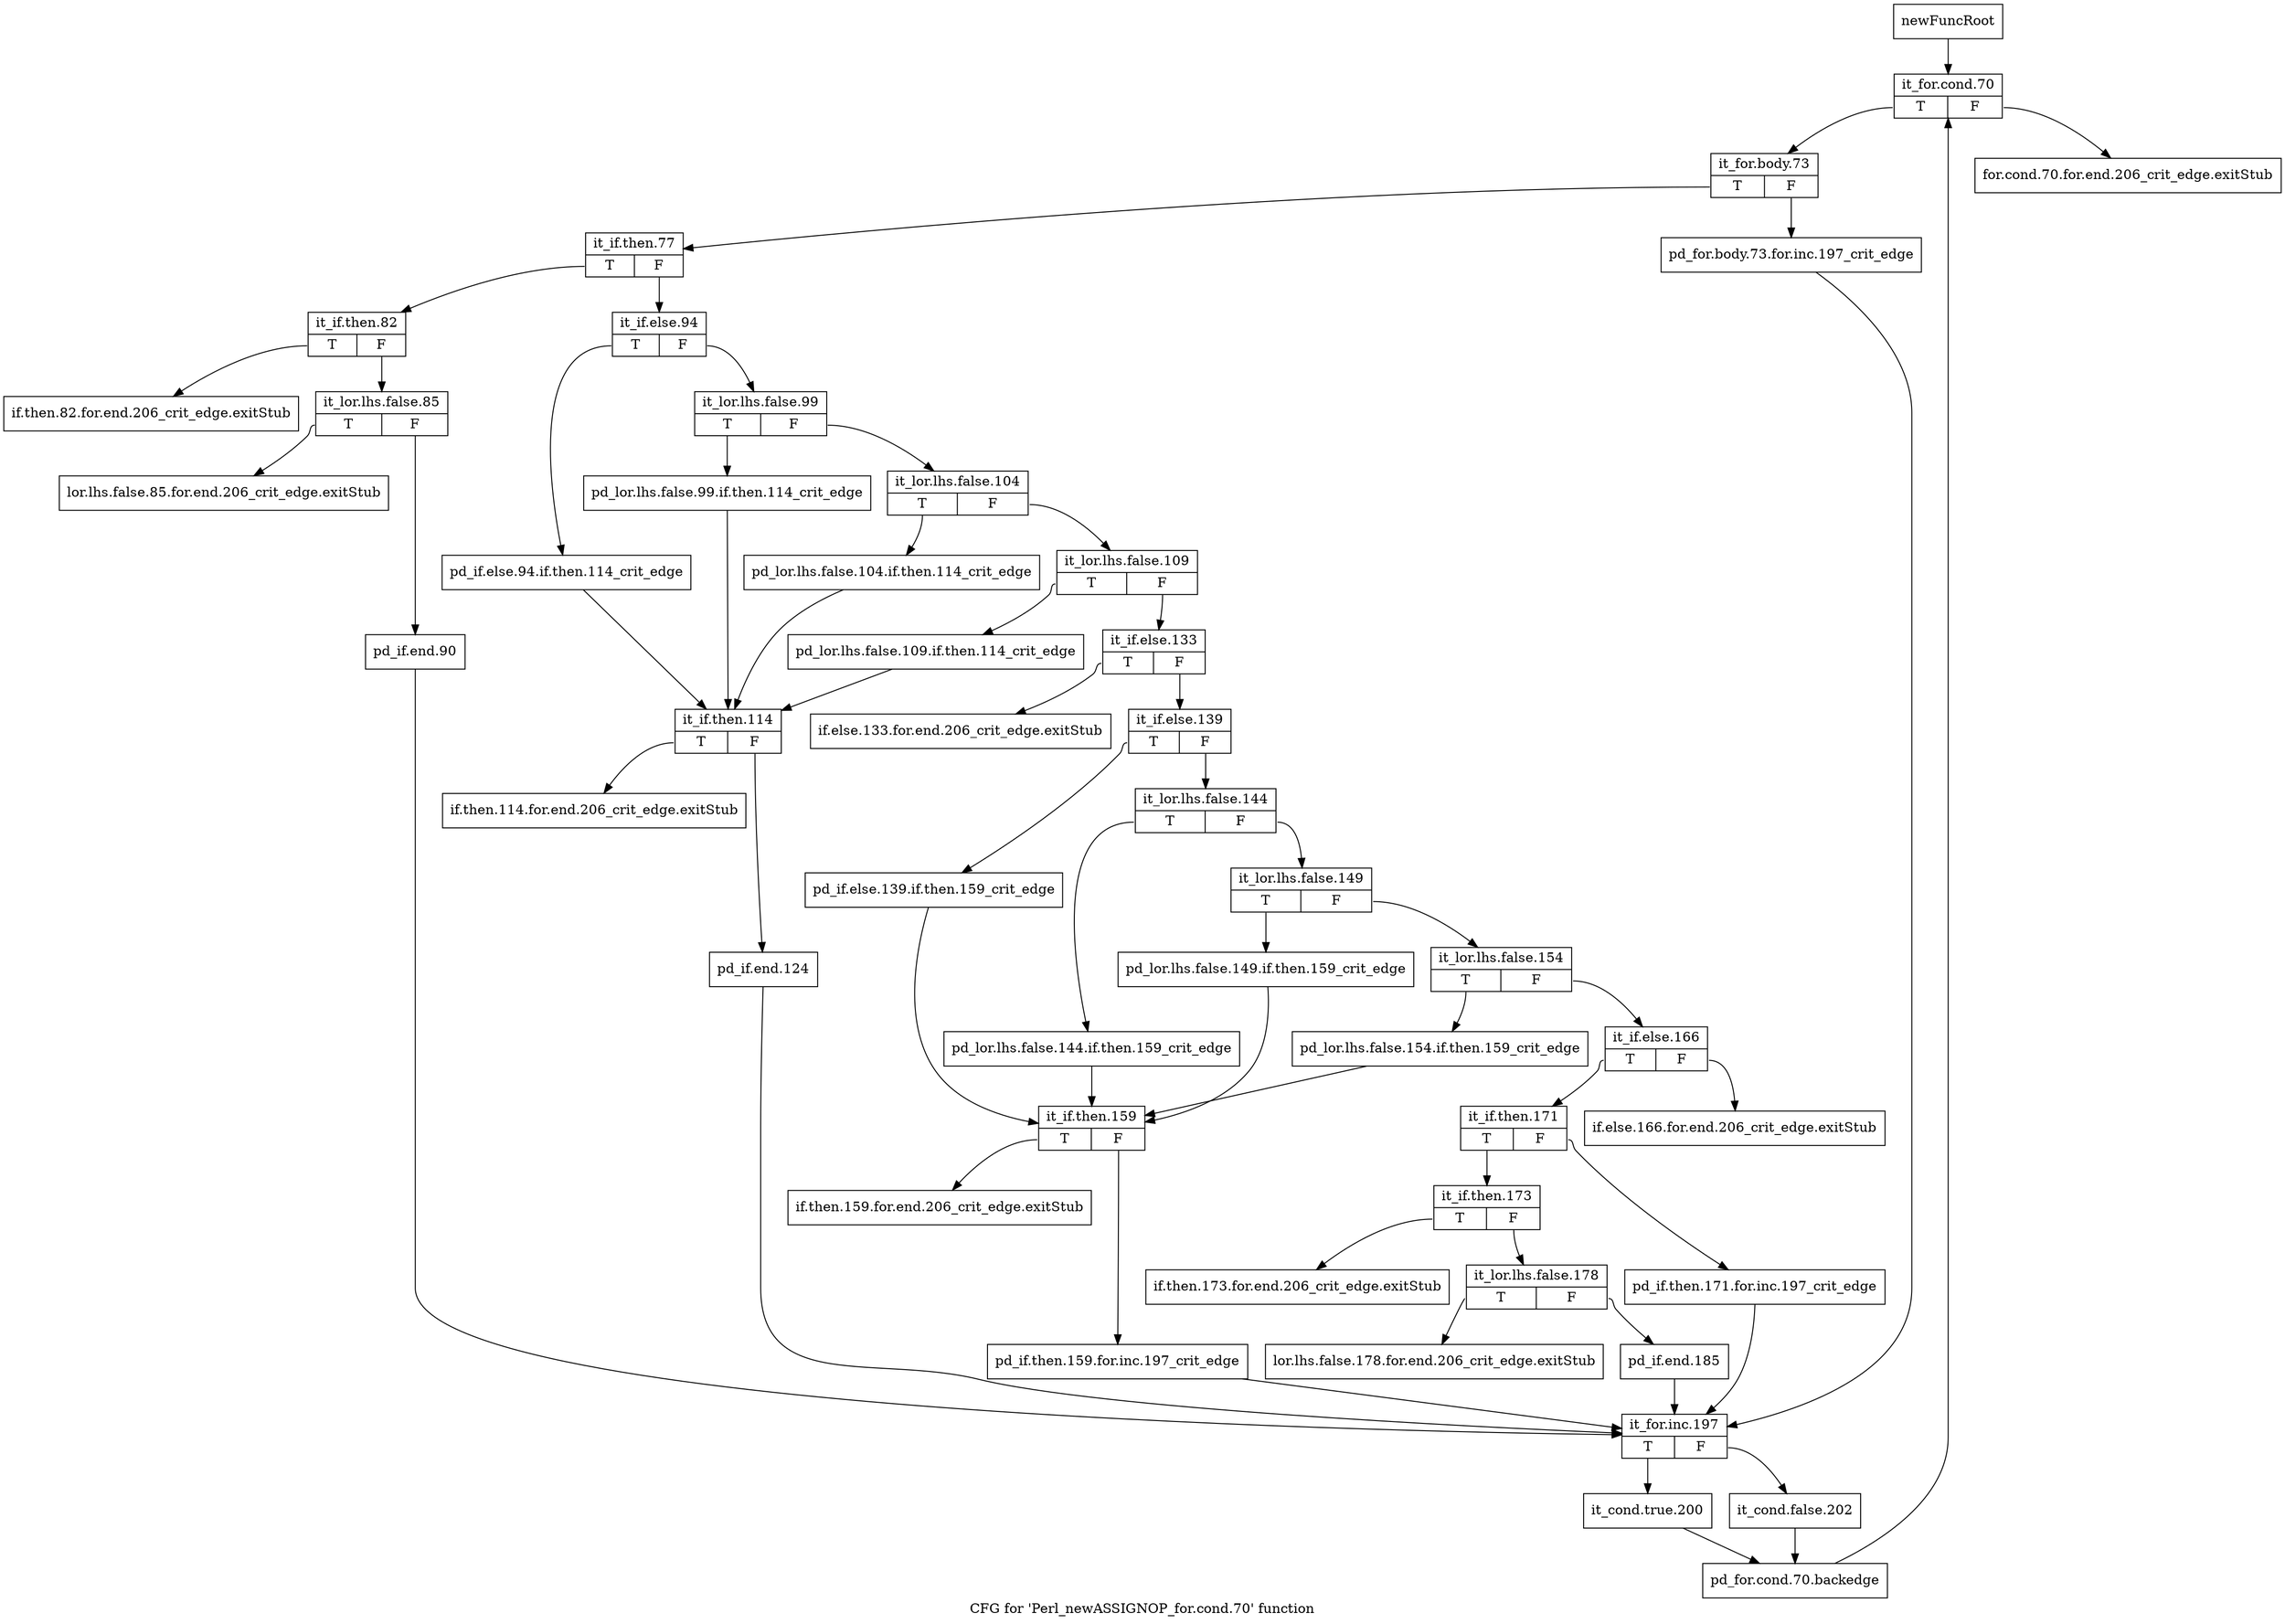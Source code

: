 digraph "CFG for 'Perl_newASSIGNOP_for.cond.70' function" {
	label="CFG for 'Perl_newASSIGNOP_for.cond.70' function";

	Node0x4c49120 [shape=record,label="{newFuncRoot}"];
	Node0x4c49120 -> Node0x4c49440;
	Node0x4c49170 [shape=record,label="{for.cond.70.for.end.206_crit_edge.exitStub}"];
	Node0x4c491c0 [shape=record,label="{if.else.133.for.end.206_crit_edge.exitStub}"];
	Node0x4c49210 [shape=record,label="{if.else.166.for.end.206_crit_edge.exitStub}"];
	Node0x4c49260 [shape=record,label="{if.then.173.for.end.206_crit_edge.exitStub}"];
	Node0x4c492b0 [shape=record,label="{lor.lhs.false.178.for.end.206_crit_edge.exitStub}"];
	Node0x4c49300 [shape=record,label="{if.then.159.for.end.206_crit_edge.exitStub}"];
	Node0x4c49350 [shape=record,label="{if.then.114.for.end.206_crit_edge.exitStub}"];
	Node0x4c493a0 [shape=record,label="{if.then.82.for.end.206_crit_edge.exitStub}"];
	Node0x4c493f0 [shape=record,label="{lor.lhs.false.85.for.end.206_crit_edge.exitStub}"];
	Node0x4c49440 [shape=record,label="{it_for.cond.70|{<s0>T|<s1>F}}"];
	Node0x4c49440:s0 -> Node0x4c49490;
	Node0x4c49440:s1 -> Node0x4c49170;
	Node0x4c49490 [shape=record,label="{it_for.body.73|{<s0>T|<s1>F}}"];
	Node0x4c49490:s0 -> Node0x4c49530;
	Node0x4c49490:s1 -> Node0x4c494e0;
	Node0x4c494e0 [shape=record,label="{pd_for.body.73.for.inc.197_crit_edge}"];
	Node0x4c494e0 -> Node0x4c49ee0;
	Node0x4c49530 [shape=record,label="{it_if.then.77|{<s0>T|<s1>F}}"];
	Node0x4c49530:s0 -> Node0x4c49df0;
	Node0x4c49530:s1 -> Node0x4c49580;
	Node0x4c49580 [shape=record,label="{it_if.else.94|{<s0>T|<s1>F}}"];
	Node0x4c49580:s0 -> Node0x4c49d00;
	Node0x4c49580:s1 -> Node0x4c495d0;
	Node0x4c495d0 [shape=record,label="{it_lor.lhs.false.99|{<s0>T|<s1>F}}"];
	Node0x4c495d0:s0 -> Node0x4c49cb0;
	Node0x4c495d0:s1 -> Node0x4c49620;
	Node0x4c49620 [shape=record,label="{it_lor.lhs.false.104|{<s0>T|<s1>F}}"];
	Node0x4c49620:s0 -> Node0x4c49c60;
	Node0x4c49620:s1 -> Node0x4c49670;
	Node0x4c49670 [shape=record,label="{it_lor.lhs.false.109|{<s0>T|<s1>F}}"];
	Node0x4c49670:s0 -> Node0x4c49c10;
	Node0x4c49670:s1 -> Node0x4c496c0;
	Node0x4c496c0 [shape=record,label="{it_if.else.133|{<s0>T|<s1>F}}"];
	Node0x4c496c0:s0 -> Node0x4c491c0;
	Node0x4c496c0:s1 -> Node0x4c49710;
	Node0x4c49710 [shape=record,label="{it_if.else.139|{<s0>T|<s1>F}}"];
	Node0x4c49710:s0 -> Node0x4c49b20;
	Node0x4c49710:s1 -> Node0x4c49760;
	Node0x4c49760 [shape=record,label="{it_lor.lhs.false.144|{<s0>T|<s1>F}}"];
	Node0x4c49760:s0 -> Node0x4c49ad0;
	Node0x4c49760:s1 -> Node0x4c497b0;
	Node0x4c497b0 [shape=record,label="{it_lor.lhs.false.149|{<s0>T|<s1>F}}"];
	Node0x4c497b0:s0 -> Node0x4c49a80;
	Node0x4c497b0:s1 -> Node0x4c49800;
	Node0x4c49800 [shape=record,label="{it_lor.lhs.false.154|{<s0>T|<s1>F}}"];
	Node0x4c49800:s0 -> Node0x4c49a30;
	Node0x4c49800:s1 -> Node0x4c49850;
	Node0x4c49850 [shape=record,label="{it_if.else.166|{<s0>T|<s1>F}}"];
	Node0x4c49850:s0 -> Node0x4c498a0;
	Node0x4c49850:s1 -> Node0x4c49210;
	Node0x4c498a0 [shape=record,label="{it_if.then.171|{<s0>T|<s1>F}}"];
	Node0x4c498a0:s0 -> Node0x4c49940;
	Node0x4c498a0:s1 -> Node0x4c498f0;
	Node0x4c498f0 [shape=record,label="{pd_if.then.171.for.inc.197_crit_edge}"];
	Node0x4c498f0 -> Node0x4c49ee0;
	Node0x4c49940 [shape=record,label="{it_if.then.173|{<s0>T|<s1>F}}"];
	Node0x4c49940:s0 -> Node0x4c49260;
	Node0x4c49940:s1 -> Node0x4c49990;
	Node0x4c49990 [shape=record,label="{it_lor.lhs.false.178|{<s0>T|<s1>F}}"];
	Node0x4c49990:s0 -> Node0x4c492b0;
	Node0x4c49990:s1 -> Node0x4c499e0;
	Node0x4c499e0 [shape=record,label="{pd_if.end.185}"];
	Node0x4c499e0 -> Node0x4c49ee0;
	Node0x4c49a30 [shape=record,label="{pd_lor.lhs.false.154.if.then.159_crit_edge}"];
	Node0x4c49a30 -> Node0x4c49b70;
	Node0x4c49a80 [shape=record,label="{pd_lor.lhs.false.149.if.then.159_crit_edge}"];
	Node0x4c49a80 -> Node0x4c49b70;
	Node0x4c49ad0 [shape=record,label="{pd_lor.lhs.false.144.if.then.159_crit_edge}"];
	Node0x4c49ad0 -> Node0x4c49b70;
	Node0x4c49b20 [shape=record,label="{pd_if.else.139.if.then.159_crit_edge}"];
	Node0x4c49b20 -> Node0x4c49b70;
	Node0x4c49b70 [shape=record,label="{it_if.then.159|{<s0>T|<s1>F}}"];
	Node0x4c49b70:s0 -> Node0x4c49300;
	Node0x4c49b70:s1 -> Node0x4c49bc0;
	Node0x4c49bc0 [shape=record,label="{pd_if.then.159.for.inc.197_crit_edge}"];
	Node0x4c49bc0 -> Node0x4c49ee0;
	Node0x4c49c10 [shape=record,label="{pd_lor.lhs.false.109.if.then.114_crit_edge}"];
	Node0x4c49c10 -> Node0x4c49d50;
	Node0x4c49c60 [shape=record,label="{pd_lor.lhs.false.104.if.then.114_crit_edge}"];
	Node0x4c49c60 -> Node0x4c49d50;
	Node0x4c49cb0 [shape=record,label="{pd_lor.lhs.false.99.if.then.114_crit_edge}"];
	Node0x4c49cb0 -> Node0x4c49d50;
	Node0x4c49d00 [shape=record,label="{pd_if.else.94.if.then.114_crit_edge}"];
	Node0x4c49d00 -> Node0x4c49d50;
	Node0x4c49d50 [shape=record,label="{it_if.then.114|{<s0>T|<s1>F}}"];
	Node0x4c49d50:s0 -> Node0x4c49350;
	Node0x4c49d50:s1 -> Node0x4c49da0;
	Node0x4c49da0 [shape=record,label="{pd_if.end.124}"];
	Node0x4c49da0 -> Node0x4c49ee0;
	Node0x4c49df0 [shape=record,label="{it_if.then.82|{<s0>T|<s1>F}}"];
	Node0x4c49df0:s0 -> Node0x4c493a0;
	Node0x4c49df0:s1 -> Node0x4c49e40;
	Node0x4c49e40 [shape=record,label="{it_lor.lhs.false.85|{<s0>T|<s1>F}}"];
	Node0x4c49e40:s0 -> Node0x4c493f0;
	Node0x4c49e40:s1 -> Node0x4c49e90;
	Node0x4c49e90 [shape=record,label="{pd_if.end.90}"];
	Node0x4c49e90 -> Node0x4c49ee0;
	Node0x4c49ee0 [shape=record,label="{it_for.inc.197|{<s0>T|<s1>F}}"];
	Node0x4c49ee0:s0 -> Node0x4c49f80;
	Node0x4c49ee0:s1 -> Node0x4c49f30;
	Node0x4c49f30 [shape=record,label="{it_cond.false.202}"];
	Node0x4c49f30 -> Node0x4c49fd0;
	Node0x4c49f80 [shape=record,label="{it_cond.true.200}"];
	Node0x4c49f80 -> Node0x4c49fd0;
	Node0x4c49fd0 [shape=record,label="{pd_for.cond.70.backedge}"];
	Node0x4c49fd0 -> Node0x4c49440;
}
